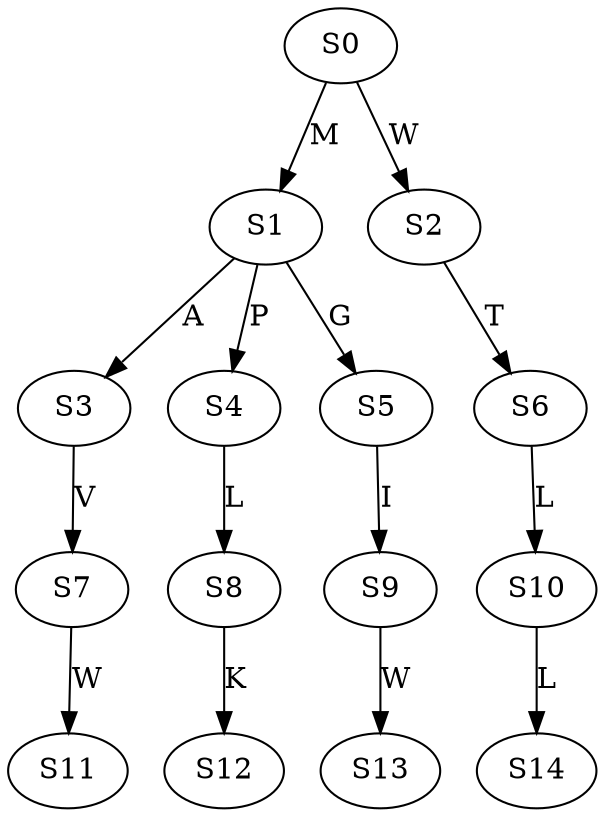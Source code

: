 strict digraph  {
	S0 -> S1 [ label = M ];
	S0 -> S2 [ label = W ];
	S1 -> S3 [ label = A ];
	S1 -> S4 [ label = P ];
	S1 -> S5 [ label = G ];
	S2 -> S6 [ label = T ];
	S3 -> S7 [ label = V ];
	S4 -> S8 [ label = L ];
	S5 -> S9 [ label = I ];
	S6 -> S10 [ label = L ];
	S7 -> S11 [ label = W ];
	S8 -> S12 [ label = K ];
	S9 -> S13 [ label = W ];
	S10 -> S14 [ label = L ];
}
